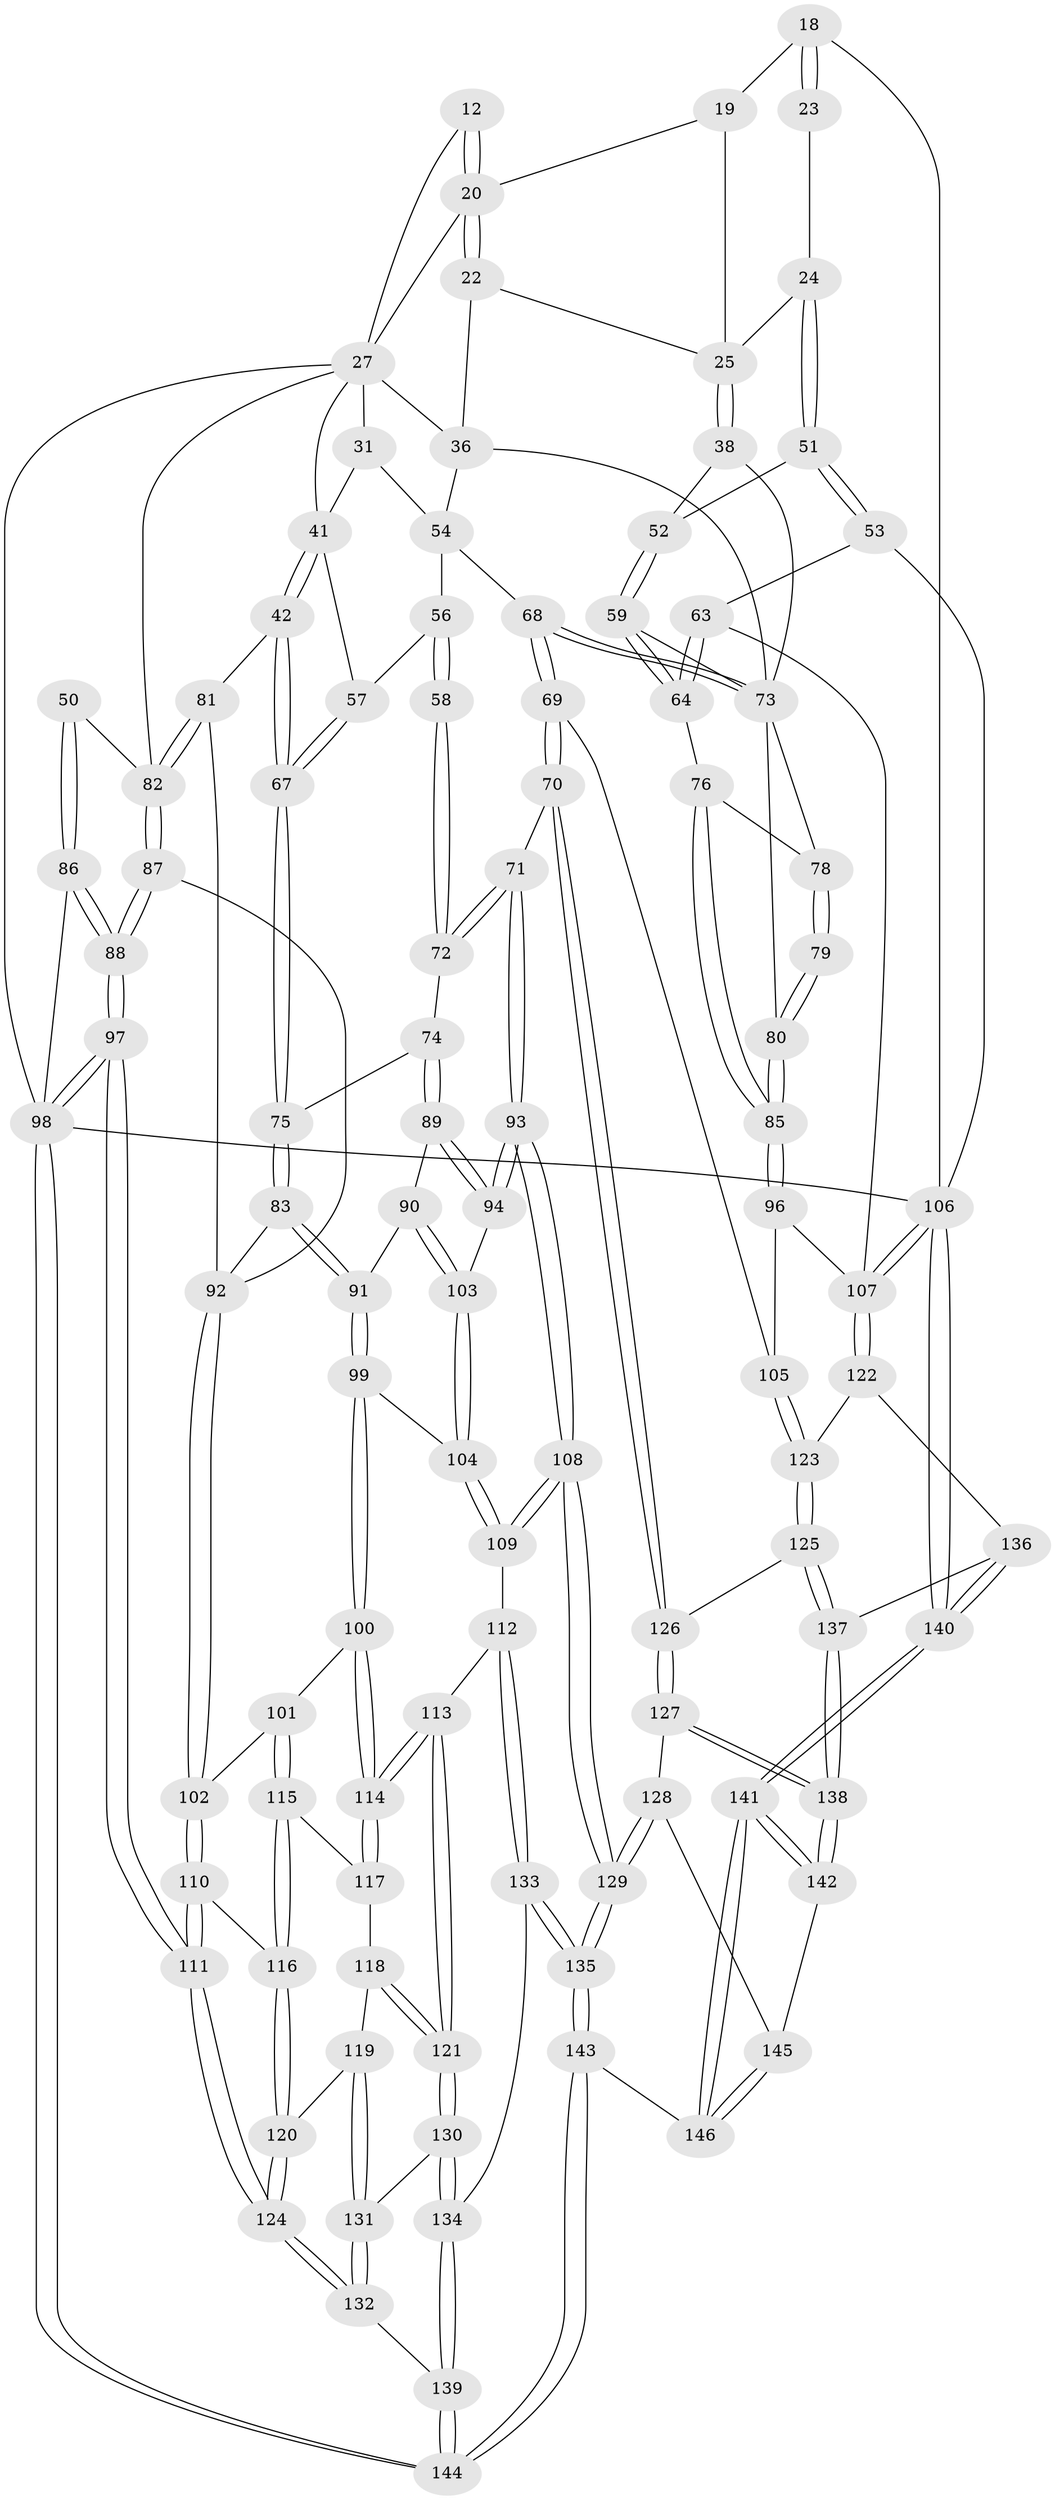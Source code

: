 // original degree distribution, {3: 0.02054794520547945, 4: 0.2465753424657534, 6: 0.2465753424657534, 5: 0.4863013698630137}
// Generated by graph-tools (version 1.1) at 2025/06/03/04/25 22:06:35]
// undirected, 102 vertices, 249 edges
graph export_dot {
graph [start="1"]
  node [color=gray90,style=filled];
  12 [pos="+0.5787090605673129+0.08609985738898443"];
  18 [pos="+0.8141719846329175+0.08066951600979372",super="+3"];
  19 [pos="+0.7569866675674037+0.07074098868415707",super="+9"];
  20 [pos="+0.6365692266147785+0.11300096946262551",super="+10+11"];
  22 [pos="+0.6635928355972346+0.18476957904352703"];
  23 [pos="+0.8632710439470936+0.14092677013285082"];
  24 [pos="+0.8664591389882464+0.18864274423582567"];
  25 [pos="+0.71639472224059+0.1868955409080998",super="+21"];
  27 [pos="+0.5313842393488534+0.17632662886565012",super="+15+17"];
  31 [pos="+0.48633572671098335+0.19060530666354344",super="+28"];
  36 [pos="+0.6162847590775279+0.27807179330855153",super="+26"];
  38 [pos="+0.7407246335468962+0.2654195358556929"];
  41 [pos="+0.27417293163635637+0.3321578387585574",super="+30"];
  42 [pos="+0.20373739507083316+0.3744656168450999"];
  50 [pos="+0+0.2599996361813269",super="+48"];
  51 [pos="+0.8812245142078462+0.20886423572045174"];
  52 [pos="+0.8643352373158986+0.2468345084966631"];
  53 [pos="+1+0.24839795676133025"];
  54 [pos="+0.538608223344508+0.3476025580037083",super="+37+32"];
  56 [pos="+0.3880581981193663+0.39294933547449756",super="+55"];
  57 [pos="+0.3736764472088852+0.39104483691699",super="+46+35"];
  58 [pos="+0.43232826389962414+0.4107663364167676"];
  59 [pos="+0.8393576245568098+0.35323286339702065"];
  63 [pos="+1+0.38308582306184186"];
  64 [pos="+1+0.3981682492048737"];
  67 [pos="+0.26996272679816163+0.47509342761777357"];
  68 [pos="+0.6525873126150837+0.5542264002315269",super="+65+66"];
  69 [pos="+0.6142200952917538+0.6330875339441941"];
  70 [pos="+0.6131243444084256+0.6339172223897904"];
  71 [pos="+0.5844394490475272+0.6395264103387202"];
  72 [pos="+0.4390569372486938+0.48429034825630735"];
  73 [pos="+0.7015414501014713+0.5081559611320903",super="+61+62+40"];
  74 [pos="+0.3862301635968159+0.5040379746466518"];
  75 [pos="+0.2713222902541152+0.48479902005647757"];
  76 [pos="+0.9923026369143931+0.44997746341667644"];
  78 [pos="+0.8632601109645607+0.4314147776948437",super="+77"];
  79 [pos="+0.8779660344843888+0.5176452155991079"];
  80 [pos="+0.8699296711183113+0.5314645015786507"];
  81 [pos="+0.13854947932475992+0.503255421138186",super="+43"];
  82 [pos="+0.02265329773647773+0.5094116574973527",super="+49+45"];
  83 [pos="+0.2575034861611032+0.5190721590396981"];
  85 [pos="+0.910051754863583+0.6113861701446272"];
  86 [pos="+0+0.2595172127012656",super="+47"];
  87 [pos="+0+0.5759055827003741"];
  88 [pos="+0+0.5918111384569814"];
  89 [pos="+0.35935761852938747+0.5567880166891298"];
  90 [pos="+0.29191510967599626+0.57142585545041"];
  91 [pos="+0.26327814340851025+0.568162616428267"];
  92 [pos="+0.11870956974803805+0.6444398009607212",super="+84"];
  93 [pos="+0.5139666472402346+0.6926488299154052"];
  94 [pos="+0.3896825817282155+0.6246169641845946"];
  96 [pos="+0.927093011428854+0.6579622336588322"];
  97 [pos="+0+1"];
  98 [pos="+0+1",super="+6"];
  99 [pos="+0.22492313138464767+0.6581677789376827"];
  100 [pos="+0.22124359227116183+0.6603218568539961"];
  101 [pos="+0.15341235624702448+0.6617762421977624"];
  102 [pos="+0.11937366776876783+0.6451709159683836"];
  103 [pos="+0.3727922415819391+0.6231831547974226"];
  104 [pos="+0.24433596268075788+0.6627351938762747"];
  105 [pos="+0.873912207665008+0.6986005251785177"];
  106 [pos="+1+1",super="+4"];
  107 [pos="+1+1",super="+95"];
  108 [pos="+0.47750075669765063+0.7429044136786391"];
  109 [pos="+0.4117050233113767+0.7466767898664839"];
  110 [pos="+0.022758215779477772+0.7721609958605425"];
  111 [pos="+0+0.9595306898019936"];
  112 [pos="+0.29586627825658096+0.8078837707232429"];
  113 [pos="+0.25687359602811594+0.7926754047073994"];
  114 [pos="+0.24923802046767604+0.7793551765416171"];
  115 [pos="+0.14321124289397133+0.7370533908942825"];
  116 [pos="+0.11946759442540975+0.7774960202197638"];
  117 [pos="+0.1770270909861269+0.7855692080173767"];
  118 [pos="+0.17357320085097205+0.8002999814993733"];
  119 [pos="+0.12369038102250733+0.8256854564495529"];
  120 [pos="+0.12357546682044755+0.8256414237660745"];
  121 [pos="+0.20766582422602742+0.8446814070167626"];
  122 [pos="+0.9002837766152558+0.8066090264053646"];
  123 [pos="+0.872527421675315+0.7608318070357877"];
  124 [pos="+0+0.9213915003704782"];
  125 [pos="+0.7914199776291209+0.8286411307214503"];
  126 [pos="+0.6686981520410271+0.7635200640458012"];
  127 [pos="+0.669610618422769+0.8527337802964378"];
  128 [pos="+0.546138229424498+0.9090183206011982"];
  129 [pos="+0.47557130967227046+0.9018827700699995"];
  130 [pos="+0.19870877655766328+0.8651167100187234"];
  131 [pos="+0.13242051362358997+0.8332331069228519"];
  132 [pos="+0.13843916461777248+0.9254193153069272"];
  133 [pos="+0.30512443386958654+0.8854704887139111"];
  134 [pos="+0.2030956198526614+0.8983675948720313"];
  135 [pos="+0.4164413337777043+1"];
  136 [pos="+0.8815975363740752+0.8958705592171888"];
  137 [pos="+0.7875602915323728+0.8787035114035439"];
  138 [pos="+0.7272270287191049+0.9545088521275049"];
  139 [pos="+0.1850427475072705+0.9351287162812812"];
  140 [pos="+1+1"];
  141 [pos="+0.8306971768344743+1"];
  142 [pos="+0.7269146754861318+0.9589378485589818"];
  143 [pos="+0.3856865955379229+1"];
  144 [pos="+0.295262511272737+1"];
  145 [pos="+0.6081885951627015+0.9430972179327831"];
  146 [pos="+0.5775263800881761+1"];
  12 -- 20 [weight=2];
  12 -- 20;
  12 -- 27;
  18 -- 19 [weight=2];
  18 -- 23 [weight=2];
  18 -- 23;
  18 -- 106;
  19 -- 20;
  19 -- 25;
  20 -- 22;
  20 -- 22;
  20 -- 27;
  22 -- 25;
  22 -- 36;
  23 -- 24;
  24 -- 25;
  24 -- 51;
  24 -- 51;
  25 -- 38;
  25 -- 38;
  27 -- 31 [weight=2];
  27 -- 98 [weight=2];
  27 -- 36;
  27 -- 82;
  27 -- 41;
  31 -- 54;
  31 -- 41;
  36 -- 73;
  36 -- 54;
  38 -- 52;
  38 -- 73;
  41 -- 42;
  41 -- 42;
  41 -- 57 [weight=2];
  42 -- 67;
  42 -- 67;
  42 -- 81;
  50 -- 86 [weight=2];
  50 -- 86;
  50 -- 82 [weight=2];
  51 -- 52;
  51 -- 53;
  51 -- 53;
  52 -- 59;
  52 -- 59;
  53 -- 63;
  53 -- 106;
  54 -- 56 [weight=2];
  54 -- 68;
  56 -- 57 [weight=2];
  56 -- 58 [weight=2];
  56 -- 58;
  57 -- 67;
  57 -- 67;
  58 -- 72;
  58 -- 72;
  59 -- 64;
  59 -- 64;
  59 -- 73;
  63 -- 64;
  63 -- 64;
  63 -- 107;
  64 -- 76;
  67 -- 75;
  67 -- 75;
  68 -- 69;
  68 -- 69;
  68 -- 73 [weight=2];
  68 -- 73;
  69 -- 70;
  69 -- 70;
  69 -- 105;
  70 -- 71;
  70 -- 126;
  70 -- 126;
  71 -- 72;
  71 -- 72;
  71 -- 93;
  71 -- 93;
  72 -- 74;
  73 -- 80;
  73 -- 78;
  74 -- 75;
  74 -- 89;
  74 -- 89;
  75 -- 83;
  75 -- 83;
  76 -- 85;
  76 -- 85;
  76 -- 78;
  78 -- 79 [weight=2];
  78 -- 79;
  79 -- 80;
  79 -- 80;
  80 -- 85;
  80 -- 85;
  81 -- 82 [weight=2];
  81 -- 82;
  81 -- 92;
  82 -- 87;
  82 -- 87;
  83 -- 91;
  83 -- 91;
  83 -- 92;
  85 -- 96;
  85 -- 96;
  86 -- 88;
  86 -- 88;
  86 -- 98;
  87 -- 88;
  87 -- 88;
  87 -- 92;
  88 -- 97;
  88 -- 97;
  89 -- 90;
  89 -- 94;
  89 -- 94;
  90 -- 91;
  90 -- 103;
  90 -- 103;
  91 -- 99;
  91 -- 99;
  92 -- 102;
  92 -- 102;
  93 -- 94;
  93 -- 94;
  93 -- 108;
  93 -- 108;
  94 -- 103;
  96 -- 105;
  96 -- 107;
  97 -- 98;
  97 -- 98;
  97 -- 111;
  97 -- 111;
  98 -- 144;
  98 -- 144;
  98 -- 106 [weight=2];
  99 -- 100;
  99 -- 100;
  99 -- 104;
  100 -- 101;
  100 -- 114;
  100 -- 114;
  101 -- 102;
  101 -- 115;
  101 -- 115;
  102 -- 110;
  102 -- 110;
  103 -- 104;
  103 -- 104;
  104 -- 109;
  104 -- 109;
  105 -- 123;
  105 -- 123;
  106 -- 107;
  106 -- 107;
  106 -- 140;
  106 -- 140;
  107 -- 122;
  107 -- 122;
  108 -- 109;
  108 -- 109;
  108 -- 129;
  108 -- 129;
  109 -- 112;
  110 -- 111;
  110 -- 111;
  110 -- 116;
  111 -- 124;
  111 -- 124;
  112 -- 113;
  112 -- 133;
  112 -- 133;
  113 -- 114;
  113 -- 114;
  113 -- 121;
  113 -- 121;
  114 -- 117;
  114 -- 117;
  115 -- 116;
  115 -- 116;
  115 -- 117;
  116 -- 120;
  116 -- 120;
  117 -- 118;
  118 -- 119;
  118 -- 121;
  118 -- 121;
  119 -- 120;
  119 -- 131;
  119 -- 131;
  120 -- 124;
  120 -- 124;
  121 -- 130;
  121 -- 130;
  122 -- 123;
  122 -- 136;
  123 -- 125;
  123 -- 125;
  124 -- 132;
  124 -- 132;
  125 -- 126;
  125 -- 137;
  125 -- 137;
  126 -- 127;
  126 -- 127;
  127 -- 128;
  127 -- 138;
  127 -- 138;
  128 -- 129;
  128 -- 129;
  128 -- 145;
  129 -- 135;
  129 -- 135;
  130 -- 131;
  130 -- 134;
  130 -- 134;
  131 -- 132;
  131 -- 132;
  132 -- 139;
  133 -- 134;
  133 -- 135;
  133 -- 135;
  134 -- 139;
  134 -- 139;
  135 -- 143;
  135 -- 143;
  136 -- 137;
  136 -- 140;
  136 -- 140;
  137 -- 138;
  137 -- 138;
  138 -- 142;
  138 -- 142;
  139 -- 144;
  139 -- 144;
  140 -- 141;
  140 -- 141;
  141 -- 142;
  141 -- 142;
  141 -- 146;
  141 -- 146;
  142 -- 145;
  143 -- 144;
  143 -- 144;
  143 -- 146;
  145 -- 146;
  145 -- 146;
}
